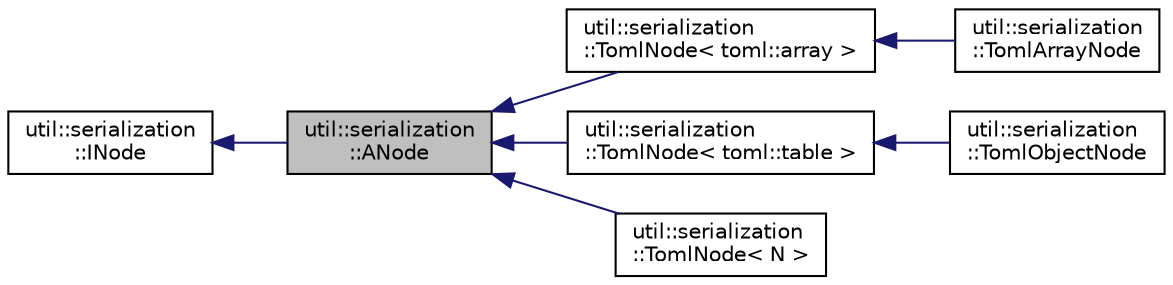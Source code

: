 digraph "util::serialization::ANode"
{
 // LATEX_PDF_SIZE
  edge [fontname="Helvetica",fontsize="10",labelfontname="Helvetica",labelfontsize="10"];
  node [fontname="Helvetica",fontsize="10",shape=record];
  rankdir="LR";
  Node1 [label="util::serialization\l::ANode",height=0.2,width=0.4,color="black", fillcolor="grey75", style="filled", fontcolor="black",tooltip="Serialization node."];
  Node2 -> Node1 [dir="back",color="midnightblue",fontsize="10",style="solid",fontname="Helvetica"];
  Node2 [label="util::serialization\l::INode",height=0.2,width=0.4,color="black", fillcolor="white", style="filled",URL="$classutil_1_1serialization_1_1_i_node.html",tooltip="Serialization node."];
  Node1 -> Node3 [dir="back",color="midnightblue",fontsize="10",style="solid",fontname="Helvetica"];
  Node3 [label="util::serialization\l::TomlNode\< toml::array \>",height=0.2,width=0.4,color="black", fillcolor="white", style="filled",URL="$classutil_1_1serialization_1_1_toml_node.html",tooltip=" "];
  Node3 -> Node4 [dir="back",color="midnightblue",fontsize="10",style="solid",fontname="Helvetica"];
  Node4 [label="util::serialization\l::TomlArrayNode",height=0.2,width=0.4,color="black", fillcolor="white", style="filled",URL="$classutil_1_1serialization_1_1_toml_array_node.html",tooltip="Toml Array node."];
  Node1 -> Node5 [dir="back",color="midnightblue",fontsize="10",style="solid",fontname="Helvetica"];
  Node5 [label="util::serialization\l::TomlNode\< toml::table \>",height=0.2,width=0.4,color="black", fillcolor="white", style="filled",URL="$classutil_1_1serialization_1_1_toml_node.html",tooltip=" "];
  Node5 -> Node6 [dir="back",color="midnightblue",fontsize="10",style="solid",fontname="Helvetica"];
  Node6 [label="util::serialization\l::TomlObjectNode",height=0.2,width=0.4,color="black", fillcolor="white", style="filled",URL="$classutil_1_1serialization_1_1_toml_object_node.html",tooltip="Toml Object node."];
  Node1 -> Node7 [dir="back",color="midnightblue",fontsize="10",style="solid",fontname="Helvetica"];
  Node7 [label="util::serialization\l::TomlNode\< N \>",height=0.2,width=0.4,color="black", fillcolor="white", style="filled",URL="$classutil_1_1serialization_1_1_toml_node.html",tooltip="Serialization node."];
}
